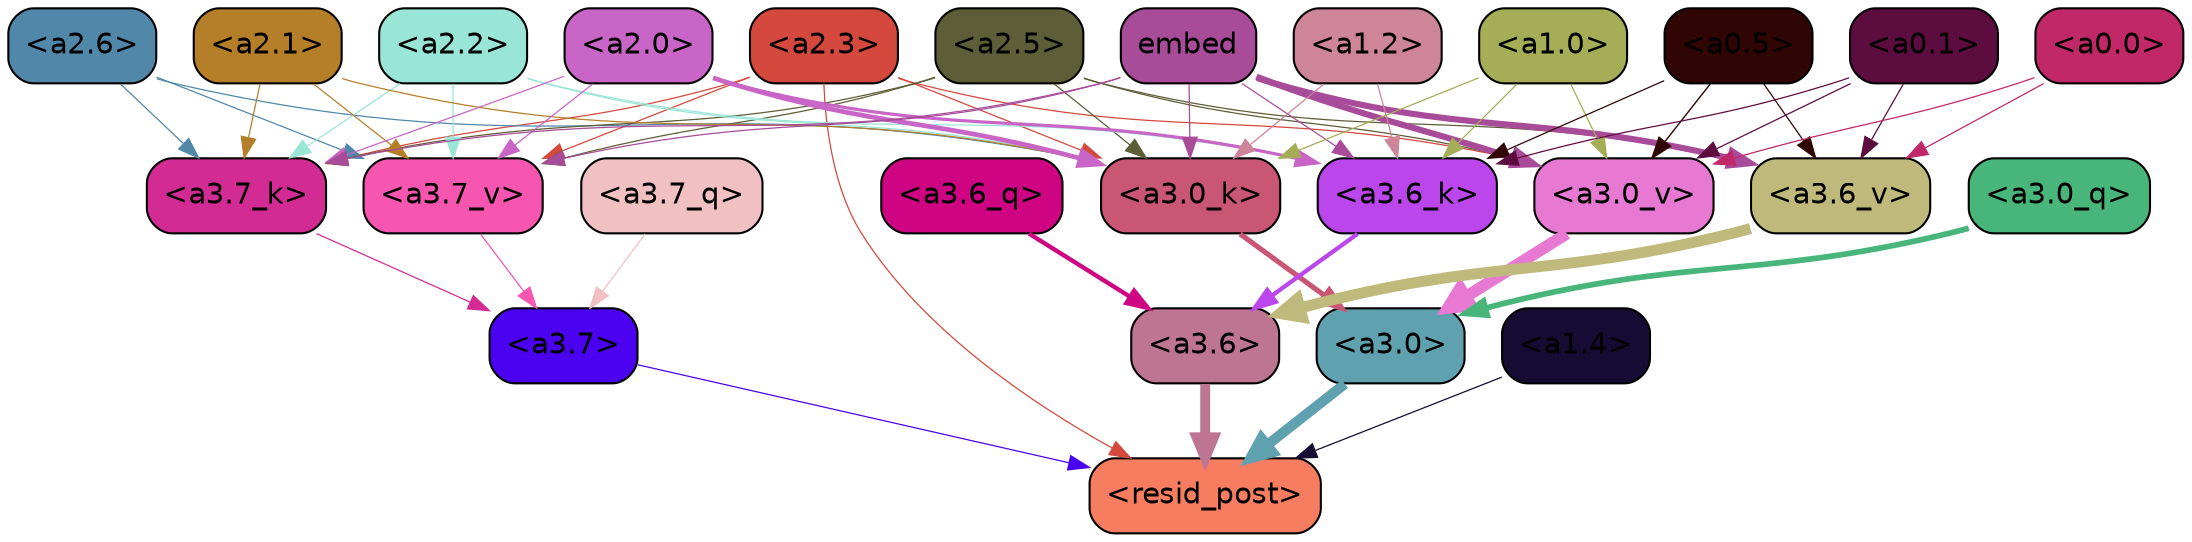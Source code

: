 strict digraph "" {
	graph [bgcolor=transparent,
		layout=dot,
		overlap=false,
		splines=true
	];
	"<a3.7>"	[color=black,
		fillcolor="#4b02f0",
		fontname=Helvetica,
		shape=box,
		style="filled, rounded"];
	"<resid_post>"	[color=black,
		fillcolor="#f77d61",
		fontname=Helvetica,
		shape=box,
		style="filled, rounded"];
	"<a3.7>" -> "<resid_post>"	[color="#4b02f0",
		penwidth=0.6];
	"<a3.6>"	[color=black,
		fillcolor="#bd7592",
		fontname=Helvetica,
		shape=box,
		style="filled, rounded"];
	"<a3.6>" -> "<resid_post>"	[color="#bd7592",
		penwidth=4.753257989883423];
	"<a3.0>"	[color=black,
		fillcolor="#60a1b0",
		fontname=Helvetica,
		shape=box,
		style="filled, rounded"];
	"<a3.0>" -> "<resid_post>"	[color="#60a1b0",
		penwidth=4.90053927898407];
	"<a2.3>"	[color=black,
		fillcolor="#d4483d",
		fontname=Helvetica,
		shape=box,
		style="filled, rounded"];
	"<a2.3>" -> "<resid_post>"	[color="#d4483d",
		penwidth=0.6];
	"<a3.7_k>"	[color=black,
		fillcolor="#d32b94",
		fontname=Helvetica,
		shape=box,
		style="filled, rounded"];
	"<a2.3>" -> "<a3.7_k>"	[color="#d4483d",
		penwidth=0.6];
	"<a3.0_k>"	[color=black,
		fillcolor="#ca5675",
		fontname=Helvetica,
		shape=box,
		style="filled, rounded"];
	"<a2.3>" -> "<a3.0_k>"	[color="#d4483d",
		penwidth=0.6];
	"<a3.7_v>"	[color=black,
		fillcolor="#f656b0",
		fontname=Helvetica,
		shape=box,
		style="filled, rounded"];
	"<a2.3>" -> "<a3.7_v>"	[color="#d4483d",
		penwidth=0.6];
	"<a3.0_v>"	[color=black,
		fillcolor="#e879d3",
		fontname=Helvetica,
		shape=box,
		style="filled, rounded"];
	"<a2.3>" -> "<a3.0_v>"	[color="#d4483d",
		penwidth=0.6];
	"<a1.4>"	[color=black,
		fillcolor="#160b33",
		fontname=Helvetica,
		shape=box,
		style="filled, rounded"];
	"<a1.4>" -> "<resid_post>"	[color="#160b33",
		penwidth=0.6];
	"<a3.7_q>"	[color=black,
		fillcolor="#f1c0c3",
		fontname=Helvetica,
		shape=box,
		style="filled, rounded"];
	"<a3.7_q>" -> "<a3.7>"	[color="#f1c0c3",
		penwidth=0.6];
	"<a3.6_q>"	[color=black,
		fillcolor="#ce0483",
		fontname=Helvetica,
		shape=box,
		style="filled, rounded"];
	"<a3.6_q>" -> "<a3.6>"	[color="#ce0483",
		penwidth=2.091020345687866];
	"<a3.0_q>"	[color=black,
		fillcolor="#48b67a",
		fontname=Helvetica,
		shape=box,
		style="filled, rounded"];
	"<a3.0_q>" -> "<a3.0>"	[color="#48b67a",
		penwidth=2.7421876192092896];
	"<a3.7_k>" -> "<a3.7>"	[color="#d32b94",
		penwidth=0.6];
	"<a3.6_k>"	[color=black,
		fillcolor="#bb46eb",
		fontname=Helvetica,
		shape=box,
		style="filled, rounded"];
	"<a3.6_k>" -> "<a3.6>"	[color="#bb46eb",
		penwidth=2.048597991466522];
	"<a3.0_k>" -> "<a3.0>"	[color="#ca5675",
		penwidth=2.476402521133423];
	"<a3.7_v>" -> "<a3.7>"	[color="#f656b0",
		penwidth=0.6];
	"<a3.6_v>"	[color=black,
		fillcolor="#bfba7b",
		fontname=Helvetica,
		shape=box,
		style="filled, rounded"];
	"<a3.6_v>" -> "<a3.6>"	[color="#bfba7b",
		penwidth=5.2550448179244995];
	"<a3.0_v>" -> "<a3.0>"	[color="#e879d3",
		penwidth=5.652270674705505];
	"<a2.6>"	[color=black,
		fillcolor="#5188aa",
		fontname=Helvetica,
		shape=box,
		style="filled, rounded"];
	"<a2.6>" -> "<a3.7_k>"	[color="#5188aa",
		penwidth=0.6];
	"<a2.6>" -> "<a3.0_k>"	[color="#5188aa",
		penwidth=0.6];
	"<a2.6>" -> "<a3.7_v>"	[color="#5188aa",
		penwidth=0.6];
	"<a2.5>"	[color=black,
		fillcolor="#5d5d37",
		fontname=Helvetica,
		shape=box,
		style="filled, rounded"];
	"<a2.5>" -> "<a3.7_k>"	[color="#5d5d37",
		penwidth=0.6];
	"<a2.5>" -> "<a3.0_k>"	[color="#5d5d37",
		penwidth=0.6];
	"<a2.5>" -> "<a3.7_v>"	[color="#5d5d37",
		penwidth=0.6];
	"<a2.5>" -> "<a3.6_v>"	[color="#5d5d37",
		penwidth=0.6];
	"<a2.5>" -> "<a3.0_v>"	[color="#5d5d37",
		penwidth=0.6];
	"<a2.2>"	[color=black,
		fillcolor="#99e6d7",
		fontname=Helvetica,
		shape=box,
		style="filled, rounded"];
	"<a2.2>" -> "<a3.7_k>"	[color="#99e6d7",
		penwidth=0.6];
	"<a2.2>" -> "<a3.6_k>"	[color="#99e6d7",
		penwidth=0.6];
	"<a2.2>" -> "<a3.0_k>"	[color="#99e6d7",
		penwidth=0.6];
	"<a2.2>" -> "<a3.7_v>"	[color="#99e6d7",
		penwidth=0.6];
	"<a2.1>"	[color=black,
		fillcolor="#b57f2a",
		fontname=Helvetica,
		shape=box,
		style="filled, rounded"];
	"<a2.1>" -> "<a3.7_k>"	[color="#b57f2a",
		penwidth=0.6];
	"<a2.1>" -> "<a3.0_k>"	[color="#b57f2a",
		penwidth=0.6];
	"<a2.1>" -> "<a3.7_v>"	[color="#b57f2a",
		penwidth=0.6];
	"<a2.0>"	[color=black,
		fillcolor="#c965c6",
		fontname=Helvetica,
		shape=box,
		style="filled, rounded"];
	"<a2.0>" -> "<a3.7_k>"	[color="#c965c6",
		penwidth=0.6];
	"<a2.0>" -> "<a3.6_k>"	[color="#c965c6",
		penwidth=1.5290023684501648];
	"<a2.0>" -> "<a3.0_k>"	[color="#c965c6",
		penwidth=2.2635570764541626];
	"<a2.0>" -> "<a3.7_v>"	[color="#c965c6",
		penwidth=0.6];
	embed	[color=black,
		fillcolor="#a84b99",
		fontname=Helvetica,
		shape=box,
		style="filled, rounded"];
	embed -> "<a3.7_k>"	[color="#a84b99",
		penwidth=0.6];
	embed -> "<a3.6_k>"	[color="#a84b99",
		penwidth=0.6];
	embed -> "<a3.0_k>"	[color="#a84b99",
		penwidth=0.6];
	embed -> "<a3.7_v>"	[color="#a84b99",
		penwidth=0.6];
	embed -> "<a3.6_v>"	[color="#a84b99",
		penwidth=2.9556376338005066];
	embed -> "<a3.0_v>"	[color="#a84b99",
		penwidth=2.972973108291626];
	"<a1.2>"	[color=black,
		fillcolor="#ce8499",
		fontname=Helvetica,
		shape=box,
		style="filled, rounded"];
	"<a1.2>" -> "<a3.6_k>"	[color="#ce8499",
		penwidth=0.6];
	"<a1.2>" -> "<a3.0_k>"	[color="#ce8499",
		penwidth=0.6];
	"<a1.0>"	[color=black,
		fillcolor="#a5ad57",
		fontname=Helvetica,
		shape=box,
		style="filled, rounded"];
	"<a1.0>" -> "<a3.6_k>"	[color="#a5ad57",
		penwidth=0.6];
	"<a1.0>" -> "<a3.0_k>"	[color="#a5ad57",
		penwidth=0.6];
	"<a1.0>" -> "<a3.0_v>"	[color="#a5ad57",
		penwidth=0.6];
	"<a0.5>"	[color=black,
		fillcolor="#2f0603",
		fontname=Helvetica,
		shape=box,
		style="filled, rounded"];
	"<a0.5>" -> "<a3.6_k>"	[color="#2f0603",
		penwidth=0.6];
	"<a0.5>" -> "<a3.6_v>"	[color="#2f0603",
		penwidth=0.6];
	"<a0.5>" -> "<a3.0_v>"	[color="#2f0603",
		penwidth=0.6790935099124908];
	"<a0.1>"	[color=black,
		fillcolor="#5d0c3f",
		fontname=Helvetica,
		shape=box,
		style="filled, rounded"];
	"<a0.1>" -> "<a3.6_k>"	[color="#5d0c3f",
		penwidth=0.6];
	"<a0.1>" -> "<a3.6_v>"	[color="#5d0c3f",
		penwidth=0.6];
	"<a0.1>" -> "<a3.0_v>"	[color="#5d0c3f",
		penwidth=0.6];
	"<a0.0>"	[color=black,
		fillcolor="#c12868",
		fontname=Helvetica,
		shape=box,
		style="filled, rounded"];
	"<a0.0>" -> "<a3.6_v>"	[color="#c12868",
		penwidth=0.6];
	"<a0.0>" -> "<a3.0_v>"	[color="#c12868",
		penwidth=0.6];
}
